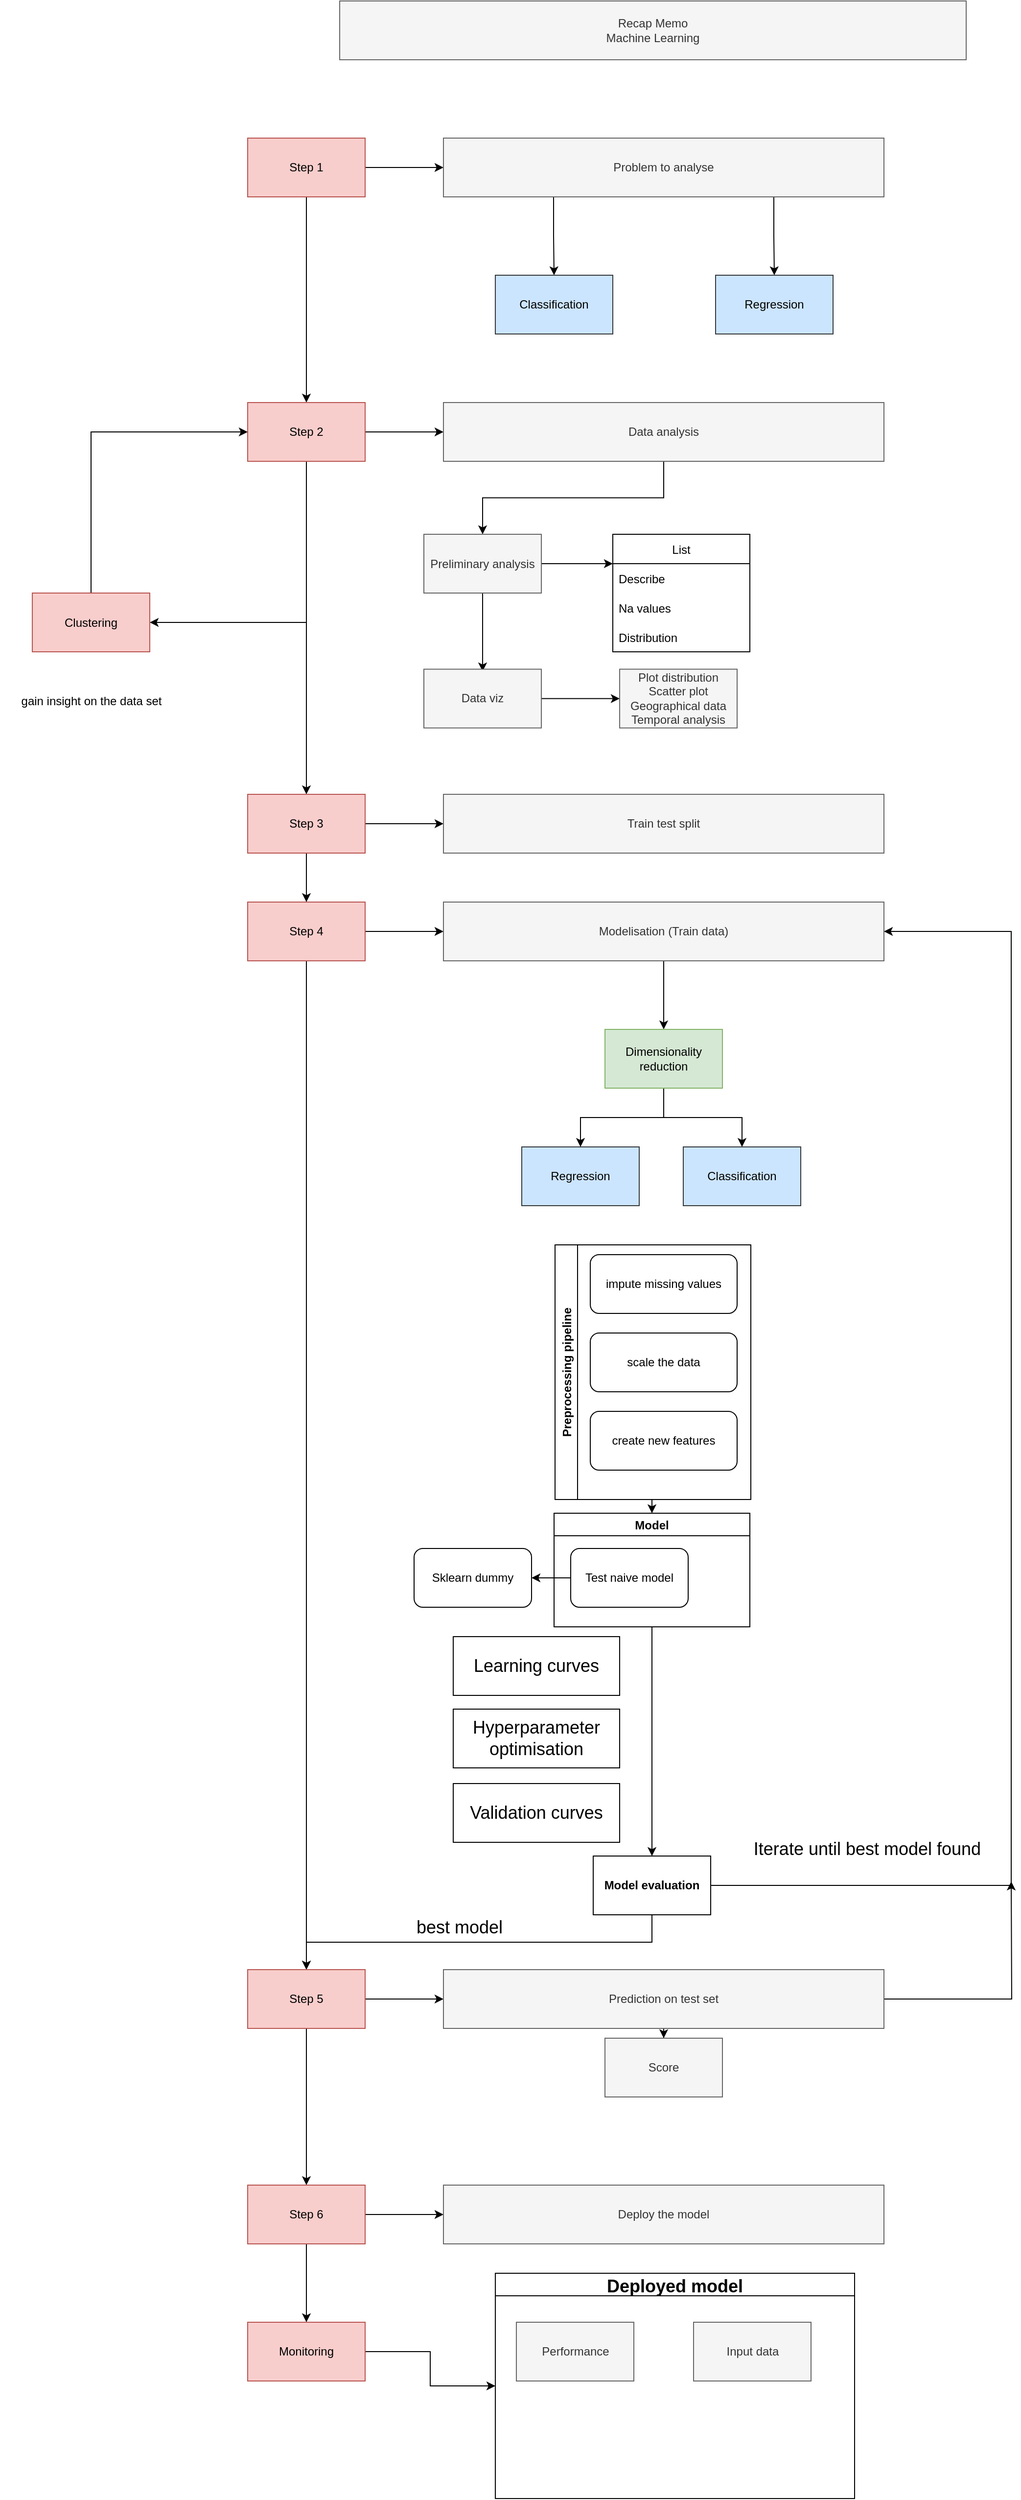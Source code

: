 <mxfile version="19.0.2" type="github">
  <diagram id="t-oJXe_NNOPs2yRI83mc" name="Page-1">
    <mxGraphModel dx="3015" dy="1262" grid="1" gridSize="10" guides="1" tooltips="1" connect="1" arrows="1" fold="1" page="1" pageScale="1" pageWidth="827" pageHeight="1169" math="0" shadow="0">
      <root>
        <mxCell id="0" />
        <mxCell id="1" parent="0" />
        <mxCell id="vTsSiwtrTpE9aTX-kytd-1" value="Recap Memo&lt;br&gt; Machine Learning" style="rounded=0;whiteSpace=wrap;html=1;fillColor=#f5f5f5;strokeColor=#666666;fontColor=#333333;" vertex="1" parent="1">
          <mxGeometry x="94" y="10" width="640" height="60" as="geometry" />
        </mxCell>
        <mxCell id="vTsSiwtrTpE9aTX-kytd-5" value="" style="edgeStyle=orthogonalEdgeStyle;rounded=0;orthogonalLoop=1;jettySize=auto;html=1;" edge="1" parent="1" source="vTsSiwtrTpE9aTX-kytd-3" target="vTsSiwtrTpE9aTX-kytd-4">
          <mxGeometry relative="1" as="geometry" />
        </mxCell>
        <mxCell id="vTsSiwtrTpE9aTX-kytd-25" value="" style="edgeStyle=orthogonalEdgeStyle;rounded=0;orthogonalLoop=1;jettySize=auto;html=1;entryX=0.5;entryY=0;entryDx=0;entryDy=0;" edge="1" parent="1" source="vTsSiwtrTpE9aTX-kytd-3" target="vTsSiwtrTpE9aTX-kytd-12">
          <mxGeometry relative="1" as="geometry">
            <mxPoint x="60" y="290" as="targetPoint" />
          </mxGeometry>
        </mxCell>
        <mxCell id="vTsSiwtrTpE9aTX-kytd-3" value="Step 1 " style="rounded=0;whiteSpace=wrap;html=1;fillColor=#f8cecc;strokeColor=#b85450;" vertex="1" parent="1">
          <mxGeometry y="150" width="120" height="60" as="geometry" />
        </mxCell>
        <mxCell id="vTsSiwtrTpE9aTX-kytd-8" style="edgeStyle=orthogonalEdgeStyle;rounded=0;orthogonalLoop=1;jettySize=auto;html=1;exitX=0.25;exitY=1;exitDx=0;exitDy=0;entryX=0.5;entryY=0;entryDx=0;entryDy=0;" edge="1" parent="1" source="vTsSiwtrTpE9aTX-kytd-4" target="vTsSiwtrTpE9aTX-kytd-9">
          <mxGeometry relative="1" as="geometry">
            <mxPoint x="260" y="290" as="targetPoint" />
          </mxGeometry>
        </mxCell>
        <mxCell id="vTsSiwtrTpE9aTX-kytd-69" style="edgeStyle=orthogonalEdgeStyle;rounded=0;orthogonalLoop=1;jettySize=auto;html=1;exitX=0.75;exitY=1;exitDx=0;exitDy=0;entryX=0.5;entryY=0;entryDx=0;entryDy=0;" edge="1" parent="1" source="vTsSiwtrTpE9aTX-kytd-4" target="vTsSiwtrTpE9aTX-kytd-6">
          <mxGeometry relative="1" as="geometry" />
        </mxCell>
        <mxCell id="vTsSiwtrTpE9aTX-kytd-4" value="Problem to analyse" style="rounded=0;whiteSpace=wrap;html=1;fillColor=#f5f5f5;fontColor=#333333;strokeColor=#666666;" vertex="1" parent="1">
          <mxGeometry x="200" y="150" width="450" height="60" as="geometry" />
        </mxCell>
        <mxCell id="vTsSiwtrTpE9aTX-kytd-6" value="Regression " style="whiteSpace=wrap;html=1;rounded=0;fillColor=#cce5ff;strokeColor=#36393d;" vertex="1" parent="1">
          <mxGeometry x="478" y="290" width="120" height="60" as="geometry" />
        </mxCell>
        <mxCell id="vTsSiwtrTpE9aTX-kytd-9" value="Classification" style="whiteSpace=wrap;html=1;rounded=0;fillColor=#cce5ff;strokeColor=#36393d;" vertex="1" parent="1">
          <mxGeometry x="253" y="290" width="120" height="60" as="geometry" />
        </mxCell>
        <mxCell id="vTsSiwtrTpE9aTX-kytd-26" style="edgeStyle=orthogonalEdgeStyle;rounded=0;orthogonalLoop=1;jettySize=auto;html=1;exitX=0.5;exitY=1;exitDx=0;exitDy=0;entryX=0.5;entryY=0;entryDx=0;entryDy=0;entryPerimeter=0;" edge="1" parent="1" source="vTsSiwtrTpE9aTX-kytd-12" target="vTsSiwtrTpE9aTX-kytd-48">
          <mxGeometry relative="1" as="geometry" />
        </mxCell>
        <mxCell id="vTsSiwtrTpE9aTX-kytd-27" value="" style="edgeStyle=orthogonalEdgeStyle;rounded=0;orthogonalLoop=1;jettySize=auto;html=1;" edge="1" parent="1" source="vTsSiwtrTpE9aTX-kytd-12" target="vTsSiwtrTpE9aTX-kytd-13">
          <mxGeometry relative="1" as="geometry" />
        </mxCell>
        <mxCell id="vTsSiwtrTpE9aTX-kytd-56" style="edgeStyle=orthogonalEdgeStyle;rounded=0;orthogonalLoop=1;jettySize=auto;html=1;exitX=0.5;exitY=1;exitDx=0;exitDy=0;entryX=1;entryY=0.5;entryDx=0;entryDy=0;" edge="1" parent="1" source="vTsSiwtrTpE9aTX-kytd-12" target="vTsSiwtrTpE9aTX-kytd-55">
          <mxGeometry relative="1" as="geometry" />
        </mxCell>
        <mxCell id="vTsSiwtrTpE9aTX-kytd-12" value="Step 2 " style="rounded=0;whiteSpace=wrap;html=1;fillColor=#f8cecc;strokeColor=#b85450;" vertex="1" parent="1">
          <mxGeometry y="420" width="120" height="60" as="geometry" />
        </mxCell>
        <mxCell id="vTsSiwtrTpE9aTX-kytd-15" value="" style="edgeStyle=orthogonalEdgeStyle;rounded=0;orthogonalLoop=1;jettySize=auto;html=1;" edge="1" parent="1" source="vTsSiwtrTpE9aTX-kytd-13" target="vTsSiwtrTpE9aTX-kytd-14">
          <mxGeometry relative="1" as="geometry" />
        </mxCell>
        <mxCell id="vTsSiwtrTpE9aTX-kytd-13" value="&lt;div&gt;Data analysis&lt;br&gt;&lt;/div&gt;" style="rounded=0;whiteSpace=wrap;html=1;fillColor=#f5f5f5;fontColor=#333333;strokeColor=#666666;" vertex="1" parent="1">
          <mxGeometry x="200" y="420" width="450" height="60" as="geometry" />
        </mxCell>
        <mxCell id="vTsSiwtrTpE9aTX-kytd-20" style="edgeStyle=orthogonalEdgeStyle;rounded=0;orthogonalLoop=1;jettySize=auto;html=1;exitX=1;exitY=0.5;exitDx=0;exitDy=0;entryX=0;entryY=0.25;entryDx=0;entryDy=0;" edge="1" parent="1" source="vTsSiwtrTpE9aTX-kytd-14" target="vTsSiwtrTpE9aTX-kytd-16">
          <mxGeometry relative="1" as="geometry" />
        </mxCell>
        <mxCell id="vTsSiwtrTpE9aTX-kytd-22" value="" style="edgeStyle=orthogonalEdgeStyle;rounded=0;orthogonalLoop=1;jettySize=auto;html=1;" edge="1" parent="1" source="vTsSiwtrTpE9aTX-kytd-14">
          <mxGeometry relative="1" as="geometry">
            <mxPoint x="240" y="694.5" as="targetPoint" />
          </mxGeometry>
        </mxCell>
        <mxCell id="vTsSiwtrTpE9aTX-kytd-14" value="Preliminary analysis" style="whiteSpace=wrap;html=1;fillColor=#f5f5f5;strokeColor=#666666;fontColor=#333333;rounded=0;" vertex="1" parent="1">
          <mxGeometry x="180" y="554.5" width="120" height="60" as="geometry" />
        </mxCell>
        <mxCell id="vTsSiwtrTpE9aTX-kytd-16" value="List" style="swimlane;fontStyle=0;childLayout=stackLayout;horizontal=1;startSize=30;horizontalStack=0;resizeParent=1;resizeParentMax=0;resizeLast=0;collapsible=1;marginBottom=0;" vertex="1" parent="1">
          <mxGeometry x="373" y="554.5" width="140" height="120" as="geometry">
            <mxRectangle x="365" y="554.5" width="50" height="30" as="alternateBounds" />
          </mxGeometry>
        </mxCell>
        <mxCell id="vTsSiwtrTpE9aTX-kytd-17" value="Describe" style="text;strokeColor=none;fillColor=none;align=left;verticalAlign=middle;spacingLeft=4;spacingRight=4;overflow=hidden;points=[[0,0.5],[1,0.5]];portConstraint=eastwest;rotatable=0;" vertex="1" parent="vTsSiwtrTpE9aTX-kytd-16">
          <mxGeometry y="30" width="140" height="30" as="geometry" />
        </mxCell>
        <mxCell id="vTsSiwtrTpE9aTX-kytd-18" value="Na values" style="text;strokeColor=none;fillColor=none;align=left;verticalAlign=middle;spacingLeft=4;spacingRight=4;overflow=hidden;points=[[0,0.5],[1,0.5]];portConstraint=eastwest;rotatable=0;" vertex="1" parent="vTsSiwtrTpE9aTX-kytd-16">
          <mxGeometry y="60" width="140" height="30" as="geometry" />
        </mxCell>
        <mxCell id="vTsSiwtrTpE9aTX-kytd-19" value="Distribution" style="text;strokeColor=none;fillColor=none;align=left;verticalAlign=middle;spacingLeft=4;spacingRight=4;overflow=hidden;points=[[0,0.5],[1,0.5]];portConstraint=eastwest;rotatable=0;" vertex="1" parent="vTsSiwtrTpE9aTX-kytd-16">
          <mxGeometry y="90" width="140" height="30" as="geometry" />
        </mxCell>
        <mxCell id="vTsSiwtrTpE9aTX-kytd-29" style="edgeStyle=orthogonalEdgeStyle;rounded=0;orthogonalLoop=1;jettySize=auto;html=1;exitX=1;exitY=0.5;exitDx=0;exitDy=0;entryX=0;entryY=0.5;entryDx=0;entryDy=0;" edge="1" parent="1" source="vTsSiwtrTpE9aTX-kytd-23" target="vTsSiwtrTpE9aTX-kytd-28">
          <mxGeometry relative="1" as="geometry" />
        </mxCell>
        <mxCell id="vTsSiwtrTpE9aTX-kytd-88" style="edgeStyle=orthogonalEdgeStyle;rounded=0;orthogonalLoop=1;jettySize=auto;html=1;exitX=0.5;exitY=1;exitDx=0;exitDy=0;entryX=0.5;entryY=0;entryDx=0;entryDy=0;fontSize=18;" edge="1" parent="1" source="vTsSiwtrTpE9aTX-kytd-23" target="vTsSiwtrTpE9aTX-kytd-86">
          <mxGeometry relative="1" as="geometry" />
        </mxCell>
        <mxCell id="vTsSiwtrTpE9aTX-kytd-23" value="Step 4 " style="rounded=0;whiteSpace=wrap;html=1;fillColor=#f8cecc;strokeColor=#b85450;" vertex="1" parent="1">
          <mxGeometry y="930" width="120" height="60" as="geometry" />
        </mxCell>
        <mxCell id="vTsSiwtrTpE9aTX-kytd-66" style="edgeStyle=orthogonalEdgeStyle;rounded=0;orthogonalLoop=1;jettySize=auto;html=1;exitX=0.5;exitY=1;exitDx=0;exitDy=0;entryX=0.5;entryY=0;entryDx=0;entryDy=0;" edge="1" parent="1" source="vTsSiwtrTpE9aTX-kytd-28" target="vTsSiwtrTpE9aTX-kytd-44">
          <mxGeometry relative="1" as="geometry" />
        </mxCell>
        <mxCell id="vTsSiwtrTpE9aTX-kytd-28" value="Modelisation (Train data)" style="rounded=0;whiteSpace=wrap;html=1;fillColor=#f5f5f5;fontColor=#333333;strokeColor=#666666;" vertex="1" parent="1">
          <mxGeometry x="200" y="930" width="450" height="60" as="geometry" />
        </mxCell>
        <mxCell id="vTsSiwtrTpE9aTX-kytd-31" value="Regression " style="whiteSpace=wrap;html=1;rounded=0;fillColor=#cce5ff;strokeColor=#36393d;" vertex="1" parent="1">
          <mxGeometry x="280" y="1180" width="120" height="60" as="geometry" />
        </mxCell>
        <mxCell id="vTsSiwtrTpE9aTX-kytd-32" value="Classification" style="whiteSpace=wrap;html=1;rounded=0;fillColor=#cce5ff;strokeColor=#36393d;" vertex="1" parent="1">
          <mxGeometry x="445" y="1180" width="120" height="60" as="geometry" />
        </mxCell>
        <mxCell id="vTsSiwtrTpE9aTX-kytd-67" style="edgeStyle=orthogonalEdgeStyle;rounded=0;orthogonalLoop=1;jettySize=auto;html=1;exitX=0.5;exitY=1;exitDx=0;exitDy=0;entryX=0.5;entryY=0;entryDx=0;entryDy=0;" edge="1" parent="1" source="vTsSiwtrTpE9aTX-kytd-44" target="vTsSiwtrTpE9aTX-kytd-31">
          <mxGeometry relative="1" as="geometry" />
        </mxCell>
        <mxCell id="vTsSiwtrTpE9aTX-kytd-68" style="edgeStyle=orthogonalEdgeStyle;rounded=0;orthogonalLoop=1;jettySize=auto;html=1;exitX=0.5;exitY=1;exitDx=0;exitDy=0;entryX=0.5;entryY=0;entryDx=0;entryDy=0;" edge="1" parent="1" source="vTsSiwtrTpE9aTX-kytd-44" target="vTsSiwtrTpE9aTX-kytd-32">
          <mxGeometry relative="1" as="geometry" />
        </mxCell>
        <mxCell id="vTsSiwtrTpE9aTX-kytd-44" value="Dimensionality reduction" style="rounded=0;whiteSpace=wrap;html=1;fillColor=#d5e8d4;strokeColor=#82b366;" vertex="1" parent="1">
          <mxGeometry x="365" y="1060" width="120" height="60" as="geometry" />
        </mxCell>
        <mxCell id="vTsSiwtrTpE9aTX-kytd-49" style="edgeStyle=orthogonalEdgeStyle;rounded=0;orthogonalLoop=1;jettySize=auto;html=1;exitX=0.5;exitY=1;exitDx=0;exitDy=0;entryX=0.5;entryY=0;entryDx=0;entryDy=0;" edge="1" parent="1" source="vTsSiwtrTpE9aTX-kytd-48" target="vTsSiwtrTpE9aTX-kytd-23">
          <mxGeometry relative="1" as="geometry" />
        </mxCell>
        <mxCell id="vTsSiwtrTpE9aTX-kytd-51" value="" style="edgeStyle=orthogonalEdgeStyle;rounded=0;orthogonalLoop=1;jettySize=auto;html=1;" edge="1" parent="1" source="vTsSiwtrTpE9aTX-kytd-48" target="vTsSiwtrTpE9aTX-kytd-50">
          <mxGeometry relative="1" as="geometry" />
        </mxCell>
        <mxCell id="vTsSiwtrTpE9aTX-kytd-48" value="Step 3 " style="rounded=0;whiteSpace=wrap;html=1;fillColor=#f8cecc;strokeColor=#b85450;" vertex="1" parent="1">
          <mxGeometry y="820" width="120" height="60" as="geometry" />
        </mxCell>
        <mxCell id="vTsSiwtrTpE9aTX-kytd-50" value="Train test split" style="rounded=0;whiteSpace=wrap;html=1;fillColor=#f5f5f5;strokeColor=#666666;fontColor=#333333;" vertex="1" parent="1">
          <mxGeometry x="200" y="820" width="450" height="60" as="geometry" />
        </mxCell>
        <mxCell id="vTsSiwtrTpE9aTX-kytd-57" style="edgeStyle=orthogonalEdgeStyle;rounded=0;orthogonalLoop=1;jettySize=auto;html=1;exitX=0.5;exitY=0;exitDx=0;exitDy=0;entryX=0;entryY=0.5;entryDx=0;entryDy=0;" edge="1" parent="1" source="vTsSiwtrTpE9aTX-kytd-55" target="vTsSiwtrTpE9aTX-kytd-12">
          <mxGeometry relative="1" as="geometry" />
        </mxCell>
        <mxCell id="vTsSiwtrTpE9aTX-kytd-55" value="Clustering" style="rounded=0;whiteSpace=wrap;html=1;fillColor=#f8cecc;strokeColor=#b85450;" vertex="1" parent="1">
          <mxGeometry x="-220" y="614.5" width="120" height="60" as="geometry" />
        </mxCell>
        <mxCell id="vTsSiwtrTpE9aTX-kytd-60" value="&lt;div&gt;gain insight on the data set&lt;/div&gt;" style="text;html=1;strokeColor=none;fillColor=none;align=center;verticalAlign=middle;whiteSpace=wrap;rounded=0;" vertex="1" parent="1">
          <mxGeometry x="-252.5" y="692.25" width="185" height="64.5" as="geometry" />
        </mxCell>
        <mxCell id="vTsSiwtrTpE9aTX-kytd-70" value="impute missing values" style="rounded=1;whiteSpace=wrap;html=1;" vertex="1" parent="1">
          <mxGeometry x="350" y="1290" width="150" height="60" as="geometry" />
        </mxCell>
        <mxCell id="vTsSiwtrTpE9aTX-kytd-72" value="create new features" style="rounded=1;whiteSpace=wrap;html=1;" vertex="1" parent="1">
          <mxGeometry x="350" y="1450" width="150" height="60" as="geometry" />
        </mxCell>
        <mxCell id="vTsSiwtrTpE9aTX-kytd-77" value="" style="edgeStyle=orthogonalEdgeStyle;rounded=0;orthogonalLoop=1;jettySize=auto;html=1;" edge="1" parent="1" source="vTsSiwtrTpE9aTX-kytd-75" target="vTsSiwtrTpE9aTX-kytd-76">
          <mxGeometry relative="1" as="geometry" />
        </mxCell>
        <mxCell id="vTsSiwtrTpE9aTX-kytd-75" value="Data viz" style="whiteSpace=wrap;html=1;fillColor=#f5f5f5;strokeColor=#666666;fontColor=#333333;rounded=0;" vertex="1" parent="1">
          <mxGeometry x="180" y="692.25" width="120" height="60" as="geometry" />
        </mxCell>
        <mxCell id="vTsSiwtrTpE9aTX-kytd-76" value="&lt;div&gt;Plot distribution&lt;/div&gt;&lt;div&gt;Scatter plot&lt;/div&gt;&lt;div&gt;Geographical data&lt;/div&gt;&lt;div&gt;Temporal analysis&lt;br&gt;&lt;/div&gt;" style="whiteSpace=wrap;html=1;fillColor=#f5f5f5;strokeColor=#666666;fontColor=#333333;rounded=0;" vertex="1" parent="1">
          <mxGeometry x="380" y="692.25" width="120" height="60" as="geometry" />
        </mxCell>
        <mxCell id="vTsSiwtrTpE9aTX-kytd-92" style="edgeStyle=orthogonalEdgeStyle;rounded=0;orthogonalLoop=1;jettySize=auto;html=1;exitX=0.5;exitY=1;exitDx=0;exitDy=0;entryX=0.5;entryY=0;entryDx=0;entryDy=0;fontSize=18;" edge="1" parent="1" source="vTsSiwtrTpE9aTX-kytd-78" target="vTsSiwtrTpE9aTX-kytd-80">
          <mxGeometry relative="1" as="geometry" />
        </mxCell>
        <mxCell id="vTsSiwtrTpE9aTX-kytd-78" value="Preprocessing pipeline" style="swimlane;horizontal=0;" vertex="1" parent="1">
          <mxGeometry x="314" y="1280" width="200" height="260" as="geometry" />
        </mxCell>
        <mxCell id="vTsSiwtrTpE9aTX-kytd-71" value="scale the data" style="rounded=1;whiteSpace=wrap;html=1;" vertex="1" parent="vTsSiwtrTpE9aTX-kytd-78">
          <mxGeometry x="36" y="90" width="150" height="60" as="geometry" />
        </mxCell>
        <mxCell id="vTsSiwtrTpE9aTX-kytd-83" value="" style="edgeStyle=orthogonalEdgeStyle;rounded=0;orthogonalLoop=1;jettySize=auto;html=1;" edge="1" parent="1" source="vTsSiwtrTpE9aTX-kytd-80" target="vTsSiwtrTpE9aTX-kytd-82">
          <mxGeometry relative="1" as="geometry" />
        </mxCell>
        <mxCell id="vTsSiwtrTpE9aTX-kytd-80" value="Model" style="swimlane;" vertex="1" parent="1">
          <mxGeometry x="313" y="1554" width="200" height="116" as="geometry" />
        </mxCell>
        <mxCell id="vTsSiwtrTpE9aTX-kytd-39" value="Test naive model" style="rounded=1;whiteSpace=wrap;html=1;" vertex="1" parent="vTsSiwtrTpE9aTX-kytd-80">
          <mxGeometry x="17" y="36" width="120" height="60" as="geometry" />
        </mxCell>
        <UserObject label="Sklearn dummy" link="https://scikit-learn.org/stable/modules/classes.html#module-sklearn.dummy" id="vTsSiwtrTpE9aTX-kytd-62">
          <mxCell style="rounded=1;whiteSpace=wrap;html=1;" vertex="1" parent="1">
            <mxGeometry x="170" y="1590" width="120" height="60" as="geometry" />
          </mxCell>
        </UserObject>
        <mxCell id="vTsSiwtrTpE9aTX-kytd-81" style="edgeStyle=orthogonalEdgeStyle;rounded=0;orthogonalLoop=1;jettySize=auto;html=1;exitX=0;exitY=0.5;exitDx=0;exitDy=0;entryX=1;entryY=0.5;entryDx=0;entryDy=0;" edge="1" parent="1" source="vTsSiwtrTpE9aTX-kytd-39" target="vTsSiwtrTpE9aTX-kytd-62">
          <mxGeometry relative="1" as="geometry" />
        </mxCell>
        <mxCell id="vTsSiwtrTpE9aTX-kytd-84" style="edgeStyle=orthogonalEdgeStyle;rounded=0;orthogonalLoop=1;jettySize=auto;html=1;exitX=1;exitY=0.5;exitDx=0;exitDy=0;entryX=1;entryY=0.5;entryDx=0;entryDy=0;" edge="1" parent="1" source="vTsSiwtrTpE9aTX-kytd-82" target="vTsSiwtrTpE9aTX-kytd-28">
          <mxGeometry relative="1" as="geometry">
            <Array as="points">
              <mxPoint x="780" y="1934" />
              <mxPoint x="780" y="960" />
            </Array>
          </mxGeometry>
        </mxCell>
        <mxCell id="vTsSiwtrTpE9aTX-kytd-96" style="edgeStyle=orthogonalEdgeStyle;rounded=0;orthogonalLoop=1;jettySize=auto;html=1;exitX=0.5;exitY=1;exitDx=0;exitDy=0;entryX=0.5;entryY=0;entryDx=0;entryDy=0;fontSize=18;" edge="1" parent="1" source="vTsSiwtrTpE9aTX-kytd-82" target="vTsSiwtrTpE9aTX-kytd-86">
          <mxGeometry relative="1" as="geometry" />
        </mxCell>
        <mxCell id="vTsSiwtrTpE9aTX-kytd-82" value="Model evaluation " style="whiteSpace=wrap;html=1;fontStyle=1;startSize=23;" vertex="1" parent="1">
          <mxGeometry x="353" y="1904" width="120" height="60" as="geometry" />
        </mxCell>
        <mxCell id="vTsSiwtrTpE9aTX-kytd-85" value="&lt;font style=&quot;font-size: 18px;&quot;&gt;Iterate until best model found&lt;/font&gt;" style="text;html=1;strokeColor=none;fillColor=none;align=center;verticalAlign=middle;whiteSpace=wrap;rounded=0;" vertex="1" parent="1">
          <mxGeometry x="513" y="1870" width="240" height="54" as="geometry" />
        </mxCell>
        <mxCell id="vTsSiwtrTpE9aTX-kytd-89" style="edgeStyle=orthogonalEdgeStyle;rounded=0;orthogonalLoop=1;jettySize=auto;html=1;exitX=1;exitY=0.5;exitDx=0;exitDy=0;fontSize=18;" edge="1" parent="1" source="vTsSiwtrTpE9aTX-kytd-86" target="vTsSiwtrTpE9aTX-kytd-87">
          <mxGeometry relative="1" as="geometry" />
        </mxCell>
        <mxCell id="vTsSiwtrTpE9aTX-kytd-102" value="" style="edgeStyle=orthogonalEdgeStyle;rounded=0;orthogonalLoop=1;jettySize=auto;html=1;fontSize=18;" edge="1" parent="1" source="vTsSiwtrTpE9aTX-kytd-86" target="vTsSiwtrTpE9aTX-kytd-101">
          <mxGeometry relative="1" as="geometry" />
        </mxCell>
        <mxCell id="vTsSiwtrTpE9aTX-kytd-86" value="Step 5 " style="rounded=0;whiteSpace=wrap;html=1;fillColor=#f8cecc;strokeColor=#b85450;" vertex="1" parent="1">
          <mxGeometry y="2020" width="120" height="60" as="geometry" />
        </mxCell>
        <mxCell id="vTsSiwtrTpE9aTX-kytd-98" style="edgeStyle=orthogonalEdgeStyle;rounded=0;orthogonalLoop=1;jettySize=auto;html=1;exitX=1;exitY=0.5;exitDx=0;exitDy=0;fontSize=18;" edge="1" parent="1" source="vTsSiwtrTpE9aTX-kytd-87">
          <mxGeometry relative="1" as="geometry">
            <mxPoint x="780" y="1930" as="targetPoint" />
          </mxGeometry>
        </mxCell>
        <mxCell id="vTsSiwtrTpE9aTX-kytd-107" value="" style="edgeStyle=orthogonalEdgeStyle;rounded=0;orthogonalLoop=1;jettySize=auto;html=1;fontSize=18;" edge="1" parent="1" source="vTsSiwtrTpE9aTX-kytd-87" target="vTsSiwtrTpE9aTX-kytd-106">
          <mxGeometry relative="1" as="geometry" />
        </mxCell>
        <mxCell id="vTsSiwtrTpE9aTX-kytd-87" value="Prediction on test set" style="rounded=0;whiteSpace=wrap;html=1;fillColor=#f5f5f5;fontColor=#333333;strokeColor=#666666;" vertex="1" parent="1">
          <mxGeometry x="200" y="2020" width="450" height="60" as="geometry" />
        </mxCell>
        <mxCell id="vTsSiwtrTpE9aTX-kytd-90" value="Hyperparameter optimisation" style="rounded=0;whiteSpace=wrap;html=1;fontSize=18;" vertex="1" parent="1">
          <mxGeometry x="210" y="1754" width="170" height="60" as="geometry" />
        </mxCell>
        <mxCell id="vTsSiwtrTpE9aTX-kytd-91" value="Learning curves" style="rounded=0;whiteSpace=wrap;html=1;fontSize=18;" vertex="1" parent="1">
          <mxGeometry x="210" y="1680" width="170" height="60" as="geometry" />
        </mxCell>
        <mxCell id="vTsSiwtrTpE9aTX-kytd-93" value="Validation curves" style="rounded=0;whiteSpace=wrap;html=1;fontSize=18;" vertex="1" parent="1">
          <mxGeometry x="210" y="1830" width="170" height="60" as="geometry" />
        </mxCell>
        <mxCell id="vTsSiwtrTpE9aTX-kytd-97" value="&lt;font style=&quot;font-size: 18px;&quot;&gt;&amp;nbsp;best model&lt;br&gt;&lt;/font&gt;" style="text;html=1;strokeColor=none;fillColor=none;align=center;verticalAlign=middle;whiteSpace=wrap;rounded=0;" vertex="1" parent="1">
          <mxGeometry x="94" y="1950" width="240" height="54" as="geometry" />
        </mxCell>
        <mxCell id="vTsSiwtrTpE9aTX-kytd-109" value="" style="edgeStyle=orthogonalEdgeStyle;rounded=0;orthogonalLoop=1;jettySize=auto;html=1;fontSize=18;" edge="1" parent="1" source="vTsSiwtrTpE9aTX-kytd-101">
          <mxGeometry relative="1" as="geometry">
            <mxPoint x="200" y="2270" as="targetPoint" />
          </mxGeometry>
        </mxCell>
        <mxCell id="vTsSiwtrTpE9aTX-kytd-125" value="" style="edgeStyle=orthogonalEdgeStyle;rounded=0;orthogonalLoop=1;jettySize=auto;html=1;fontSize=18;" edge="1" parent="1" source="vTsSiwtrTpE9aTX-kytd-101" target="vTsSiwtrTpE9aTX-kytd-124">
          <mxGeometry relative="1" as="geometry" />
        </mxCell>
        <mxCell id="vTsSiwtrTpE9aTX-kytd-101" value="Step 6 " style="rounded=0;whiteSpace=wrap;html=1;fillColor=#f8cecc;strokeColor=#b85450;" vertex="1" parent="1">
          <mxGeometry y="2240" width="120" height="60" as="geometry" />
        </mxCell>
        <mxCell id="vTsSiwtrTpE9aTX-kytd-106" value="Score" style="whiteSpace=wrap;html=1;fillColor=#f5f5f5;strokeColor=#666666;fontColor=#333333;rounded=0;" vertex="1" parent="1">
          <mxGeometry x="365" y="2090" width="120" height="60" as="geometry" />
        </mxCell>
        <mxCell id="vTsSiwtrTpE9aTX-kytd-110" value="Deploy the model" style="rounded=0;whiteSpace=wrap;html=1;fillColor=#f5f5f5;fontColor=#333333;strokeColor=#666666;" vertex="1" parent="1">
          <mxGeometry x="200" y="2240" width="450" height="60" as="geometry" />
        </mxCell>
        <mxCell id="vTsSiwtrTpE9aTX-kytd-111" value="Performance " style="whiteSpace=wrap;html=1;fillColor=#f5f5f5;strokeColor=#666666;fontColor=#333333;rounded=0;" vertex="1" parent="1">
          <mxGeometry x="274.5" y="2380" width="120" height="60" as="geometry" />
        </mxCell>
        <mxCell id="vTsSiwtrTpE9aTX-kytd-116" value="Input data" style="whiteSpace=wrap;html=1;fillColor=#f5f5f5;strokeColor=#666666;fontColor=#333333;rounded=0;" vertex="1" parent="1">
          <mxGeometry x="455.5" y="2380" width="120" height="60" as="geometry" />
        </mxCell>
        <mxCell id="vTsSiwtrTpE9aTX-kytd-137" style="edgeStyle=orthogonalEdgeStyle;rounded=0;orthogonalLoop=1;jettySize=auto;html=1;exitX=1;exitY=0.5;exitDx=0;exitDy=0;entryX=0;entryY=0.5;entryDx=0;entryDy=0;fontSize=18;" edge="1" parent="1" source="vTsSiwtrTpE9aTX-kytd-124" target="vTsSiwtrTpE9aTX-kytd-136">
          <mxGeometry relative="1" as="geometry" />
        </mxCell>
        <mxCell id="vTsSiwtrTpE9aTX-kytd-124" value="Monitoring" style="rounded=0;whiteSpace=wrap;html=1;fillColor=#f8cecc;strokeColor=#b85450;" vertex="1" parent="1">
          <mxGeometry y="2380" width="120" height="60" as="geometry" />
        </mxCell>
        <mxCell id="vTsSiwtrTpE9aTX-kytd-136" value="Deployed model" style="swimlane;fontSize=18;" vertex="1" parent="1">
          <mxGeometry x="253" y="2330" width="367" height="230" as="geometry" />
        </mxCell>
      </root>
    </mxGraphModel>
  </diagram>
</mxfile>
